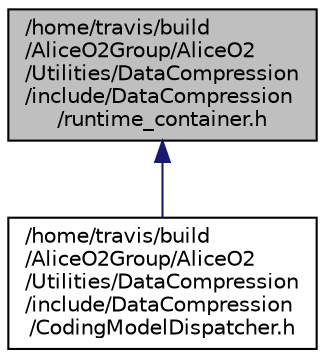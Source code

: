 digraph "/home/travis/build/AliceO2Group/AliceO2/Utilities/DataCompression/include/DataCompression/runtime_container.h"
{
 // INTERACTIVE_SVG=YES
  bgcolor="transparent";
  edge [fontname="Helvetica",fontsize="10",labelfontname="Helvetica",labelfontsize="10"];
  node [fontname="Helvetica",fontsize="10",shape=record];
  Node1 [label="/home/travis/build\l/AliceO2Group/AliceO2\l/Utilities/DataCompression\l/include/DataCompression\l/runtime_container.h",height=0.2,width=0.4,color="black", fillcolor="grey75", style="filled", fontcolor="black"];
  Node1 -> Node2 [dir="back",color="midnightblue",fontsize="10",style="solid",fontname="Helvetica"];
  Node2 [label="/home/travis/build\l/AliceO2Group/AliceO2\l/Utilities/DataCompression\l/include/DataCompression\l/CodingModelDispatcher.h",height=0.2,width=0.4,color="black",URL="$da/d9d/CodingModelDispatcher_8h.html",tooltip="Runtime dispatcher interface for probability model definitions. "];
}
